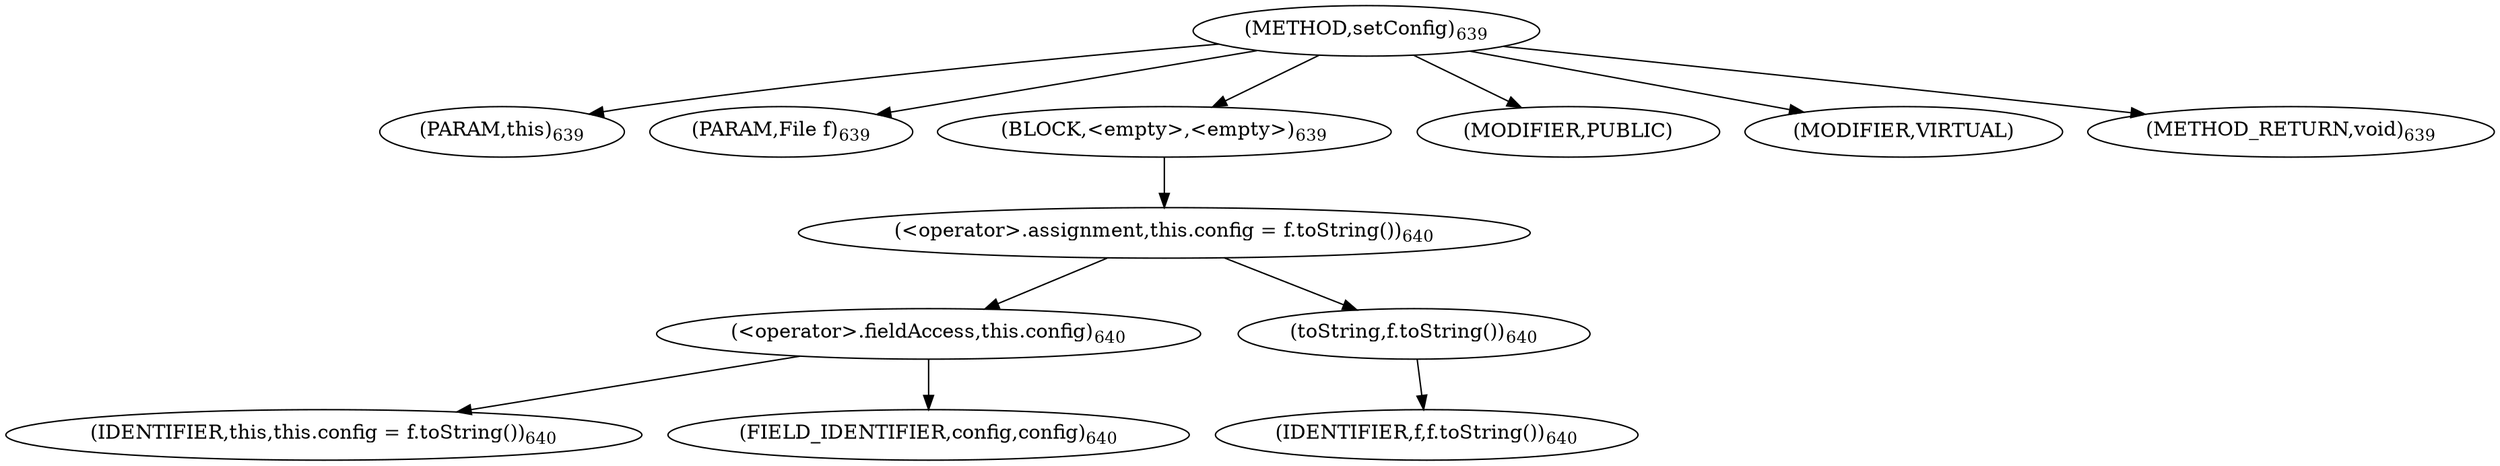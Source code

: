 digraph "setConfig" {  
"1388" [label = <(METHOD,setConfig)<SUB>639</SUB>> ]
"1389" [label = <(PARAM,this)<SUB>639</SUB>> ]
"1390" [label = <(PARAM,File f)<SUB>639</SUB>> ]
"1391" [label = <(BLOCK,&lt;empty&gt;,&lt;empty&gt;)<SUB>639</SUB>> ]
"1392" [label = <(&lt;operator&gt;.assignment,this.config = f.toString())<SUB>640</SUB>> ]
"1393" [label = <(&lt;operator&gt;.fieldAccess,this.config)<SUB>640</SUB>> ]
"1394" [label = <(IDENTIFIER,this,this.config = f.toString())<SUB>640</SUB>> ]
"1395" [label = <(FIELD_IDENTIFIER,config,config)<SUB>640</SUB>> ]
"1396" [label = <(toString,f.toString())<SUB>640</SUB>> ]
"1397" [label = <(IDENTIFIER,f,f.toString())<SUB>640</SUB>> ]
"1398" [label = <(MODIFIER,PUBLIC)> ]
"1399" [label = <(MODIFIER,VIRTUAL)> ]
"1400" [label = <(METHOD_RETURN,void)<SUB>639</SUB>> ]
  "1388" -> "1389" 
  "1388" -> "1390" 
  "1388" -> "1391" 
  "1388" -> "1398" 
  "1388" -> "1399" 
  "1388" -> "1400" 
  "1391" -> "1392" 
  "1392" -> "1393" 
  "1392" -> "1396" 
  "1393" -> "1394" 
  "1393" -> "1395" 
  "1396" -> "1397" 
}
